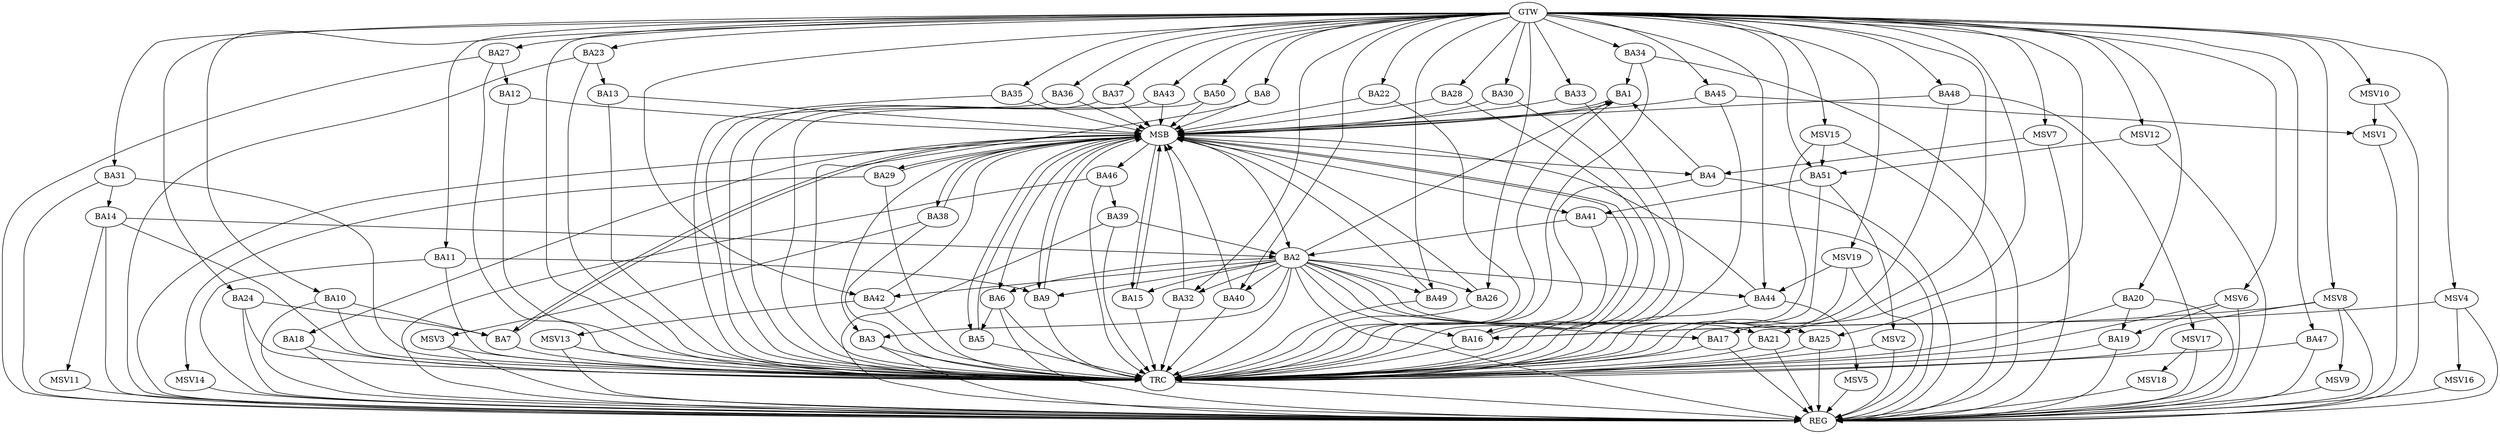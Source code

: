 strict digraph G {
  BA1 [ label="BA1" ];
  BA2 [ label="BA2" ];
  BA3 [ label="BA3" ];
  BA4 [ label="BA4" ];
  BA5 [ label="BA5" ];
  BA6 [ label="BA6" ];
  BA7 [ label="BA7" ];
  BA8 [ label="BA8" ];
  BA9 [ label="BA9" ];
  BA10 [ label="BA10" ];
  BA11 [ label="BA11" ];
  BA12 [ label="BA12" ];
  BA13 [ label="BA13" ];
  BA14 [ label="BA14" ];
  BA15 [ label="BA15" ];
  BA16 [ label="BA16" ];
  BA17 [ label="BA17" ];
  BA18 [ label="BA18" ];
  BA19 [ label="BA19" ];
  BA20 [ label="BA20" ];
  BA21 [ label="BA21" ];
  BA22 [ label="BA22" ];
  BA23 [ label="BA23" ];
  BA24 [ label="BA24" ];
  BA25 [ label="BA25" ];
  BA26 [ label="BA26" ];
  BA27 [ label="BA27" ];
  BA28 [ label="BA28" ];
  BA29 [ label="BA29" ];
  BA30 [ label="BA30" ];
  BA31 [ label="BA31" ];
  BA32 [ label="BA32" ];
  BA33 [ label="BA33" ];
  BA34 [ label="BA34" ];
  BA35 [ label="BA35" ];
  BA36 [ label="BA36" ];
  BA37 [ label="BA37" ];
  BA38 [ label="BA38" ];
  BA39 [ label="BA39" ];
  BA40 [ label="BA40" ];
  BA41 [ label="BA41" ];
  BA42 [ label="BA42" ];
  BA43 [ label="BA43" ];
  BA44 [ label="BA44" ];
  BA45 [ label="BA45" ];
  BA46 [ label="BA46" ];
  BA47 [ label="BA47" ];
  BA48 [ label="BA48" ];
  BA49 [ label="BA49" ];
  BA50 [ label="BA50" ];
  BA51 [ label="BA51" ];
  GTW [ label="GTW" ];
  REG [ label="REG" ];
  MSB [ label="MSB" ];
  TRC [ label="TRC" ];
  MSV1 [ label="MSV1" ];
  MSV2 [ label="MSV2" ];
  MSV3 [ label="MSV3" ];
  MSV4 [ label="MSV4" ];
  MSV5 [ label="MSV5" ];
  MSV6 [ label="MSV6" ];
  MSV7 [ label="MSV7" ];
  MSV8 [ label="MSV8" ];
  MSV9 [ label="MSV9" ];
  MSV10 [ label="MSV10" ];
  MSV11 [ label="MSV11" ];
  MSV12 [ label="MSV12" ];
  MSV13 [ label="MSV13" ];
  MSV14 [ label="MSV14" ];
  MSV15 [ label="MSV15" ];
  MSV16 [ label="MSV16" ];
  MSV17 [ label="MSV17" ];
  MSV18 [ label="MSV18" ];
  MSV19 [ label="MSV19" ];
  BA2 -> BA1;
  BA4 -> BA1;
  BA6 -> BA5;
  BA10 -> BA7;
  BA11 -> BA9;
  BA14 -> BA2;
  BA20 -> BA19;
  BA23 -> BA13;
  BA24 -> BA7;
  BA27 -> BA12;
  BA31 -> BA14;
  BA34 -> BA1;
  BA39 -> BA2;
  BA41 -> BA2;
  BA46 -> BA39;
  BA51 -> BA41;
  GTW -> BA8;
  GTW -> BA10;
  GTW -> BA11;
  GTW -> BA17;
  GTW -> BA20;
  GTW -> BA21;
  GTW -> BA22;
  GTW -> BA23;
  GTW -> BA24;
  GTW -> BA25;
  GTW -> BA26;
  GTW -> BA27;
  GTW -> BA28;
  GTW -> BA30;
  GTW -> BA31;
  GTW -> BA32;
  GTW -> BA33;
  GTW -> BA34;
  GTW -> BA35;
  GTW -> BA36;
  GTW -> BA37;
  GTW -> BA40;
  GTW -> BA42;
  GTW -> BA43;
  GTW -> BA44;
  GTW -> BA45;
  GTW -> BA47;
  GTW -> BA48;
  GTW -> BA49;
  GTW -> BA50;
  GTW -> BA51;
  BA2 -> REG;
  BA3 -> REG;
  BA4 -> REG;
  BA6 -> REG;
  BA10 -> REG;
  BA11 -> REG;
  BA14 -> REG;
  BA17 -> REG;
  BA18 -> REG;
  BA19 -> REG;
  BA20 -> REG;
  BA21 -> REG;
  BA23 -> REG;
  BA24 -> REG;
  BA25 -> REG;
  BA27 -> REG;
  BA31 -> REG;
  BA34 -> REG;
  BA39 -> REG;
  BA41 -> REG;
  BA46 -> REG;
  BA47 -> REG;
  BA1 -> MSB;
  MSB -> BA2;
  MSB -> REG;
  BA5 -> MSB;
  MSB -> BA1;
  BA7 -> MSB;
  BA8 -> MSB;
  MSB -> BA5;
  BA9 -> MSB;
  BA12 -> MSB;
  BA13 -> MSB;
  BA15 -> MSB;
  BA16 -> MSB;
  BA22 -> MSB;
  MSB -> BA6;
  BA26 -> MSB;
  BA28 -> MSB;
  MSB -> BA16;
  BA29 -> MSB;
  MSB -> BA18;
  BA30 -> MSB;
  MSB -> BA3;
  BA32 -> MSB;
  MSB -> BA15;
  BA33 -> MSB;
  BA35 -> MSB;
  BA36 -> MSB;
  MSB -> BA29;
  BA37 -> MSB;
  BA38 -> MSB;
  MSB -> BA7;
  BA40 -> MSB;
  BA42 -> MSB;
  MSB -> BA4;
  BA43 -> MSB;
  MSB -> BA9;
  BA44 -> MSB;
  MSB -> BA41;
  BA45 -> MSB;
  BA48 -> MSB;
  BA49 -> MSB;
  MSB -> BA46;
  BA50 -> MSB;
  MSB -> BA38;
  BA1 -> TRC;
  BA2 -> TRC;
  BA3 -> TRC;
  BA4 -> TRC;
  BA5 -> TRC;
  BA6 -> TRC;
  BA7 -> TRC;
  BA8 -> TRC;
  BA9 -> TRC;
  BA10 -> TRC;
  BA11 -> TRC;
  BA12 -> TRC;
  BA13 -> TRC;
  BA14 -> TRC;
  BA15 -> TRC;
  BA16 -> TRC;
  BA17 -> TRC;
  BA18 -> TRC;
  BA19 -> TRC;
  BA20 -> TRC;
  BA21 -> TRC;
  BA22 -> TRC;
  BA23 -> TRC;
  BA24 -> TRC;
  BA25 -> TRC;
  BA26 -> TRC;
  BA27 -> TRC;
  BA28 -> TRC;
  BA29 -> TRC;
  BA30 -> TRC;
  BA31 -> TRC;
  BA32 -> TRC;
  BA33 -> TRC;
  BA34 -> TRC;
  BA35 -> TRC;
  BA36 -> TRC;
  BA37 -> TRC;
  BA38 -> TRC;
  BA39 -> TRC;
  BA40 -> TRC;
  BA41 -> TRC;
  BA42 -> TRC;
  BA43 -> TRC;
  BA44 -> TRC;
  BA45 -> TRC;
  BA46 -> TRC;
  BA47 -> TRC;
  BA48 -> TRC;
  BA49 -> TRC;
  BA50 -> TRC;
  BA51 -> TRC;
  GTW -> TRC;
  TRC -> REG;
  BA2 -> BA9;
  BA2 -> BA21;
  BA2 -> BA42;
  BA2 -> BA32;
  BA2 -> BA3;
  BA2 -> BA6;
  BA2 -> BA40;
  BA2 -> BA49;
  BA2 -> BA15;
  BA2 -> BA16;
  BA2 -> BA25;
  BA2 -> BA17;
  BA2 -> BA26;
  BA2 -> BA44;
  BA45 -> MSV1;
  MSV1 -> REG;
  BA51 -> MSV2;
  MSV2 -> REG;
  MSV2 -> TRC;
  BA38 -> MSV3;
  MSV3 -> REG;
  MSV3 -> TRC;
  MSV4 -> BA16;
  GTW -> MSV4;
  MSV4 -> REG;
  BA44 -> MSV5;
  MSV5 -> REG;
  MSV6 -> BA19;
  GTW -> MSV6;
  MSV6 -> REG;
  MSV6 -> TRC;
  MSV7 -> BA4;
  GTW -> MSV7;
  MSV7 -> REG;
  MSV8 -> BA16;
  GTW -> MSV8;
  MSV8 -> REG;
  MSV8 -> TRC;
  MSV8 -> MSV9;
  MSV9 -> REG;
  MSV10 -> MSV1;
  GTW -> MSV10;
  MSV10 -> REG;
  BA14 -> MSV11;
  MSV11 -> REG;
  MSV12 -> BA51;
  GTW -> MSV12;
  MSV12 -> REG;
  BA42 -> MSV13;
  MSV13 -> REG;
  MSV13 -> TRC;
  BA29 -> MSV14;
  MSV14 -> REG;
  MSV15 -> BA51;
  GTW -> MSV15;
  MSV15 -> REG;
  MSV15 -> TRC;
  MSV4 -> MSV16;
  MSV16 -> REG;
  BA48 -> MSV17;
  MSV17 -> REG;
  MSV17 -> MSV18;
  MSV18 -> REG;
  MSV19 -> BA44;
  GTW -> MSV19;
  MSV19 -> REG;
  MSV19 -> TRC;
}
